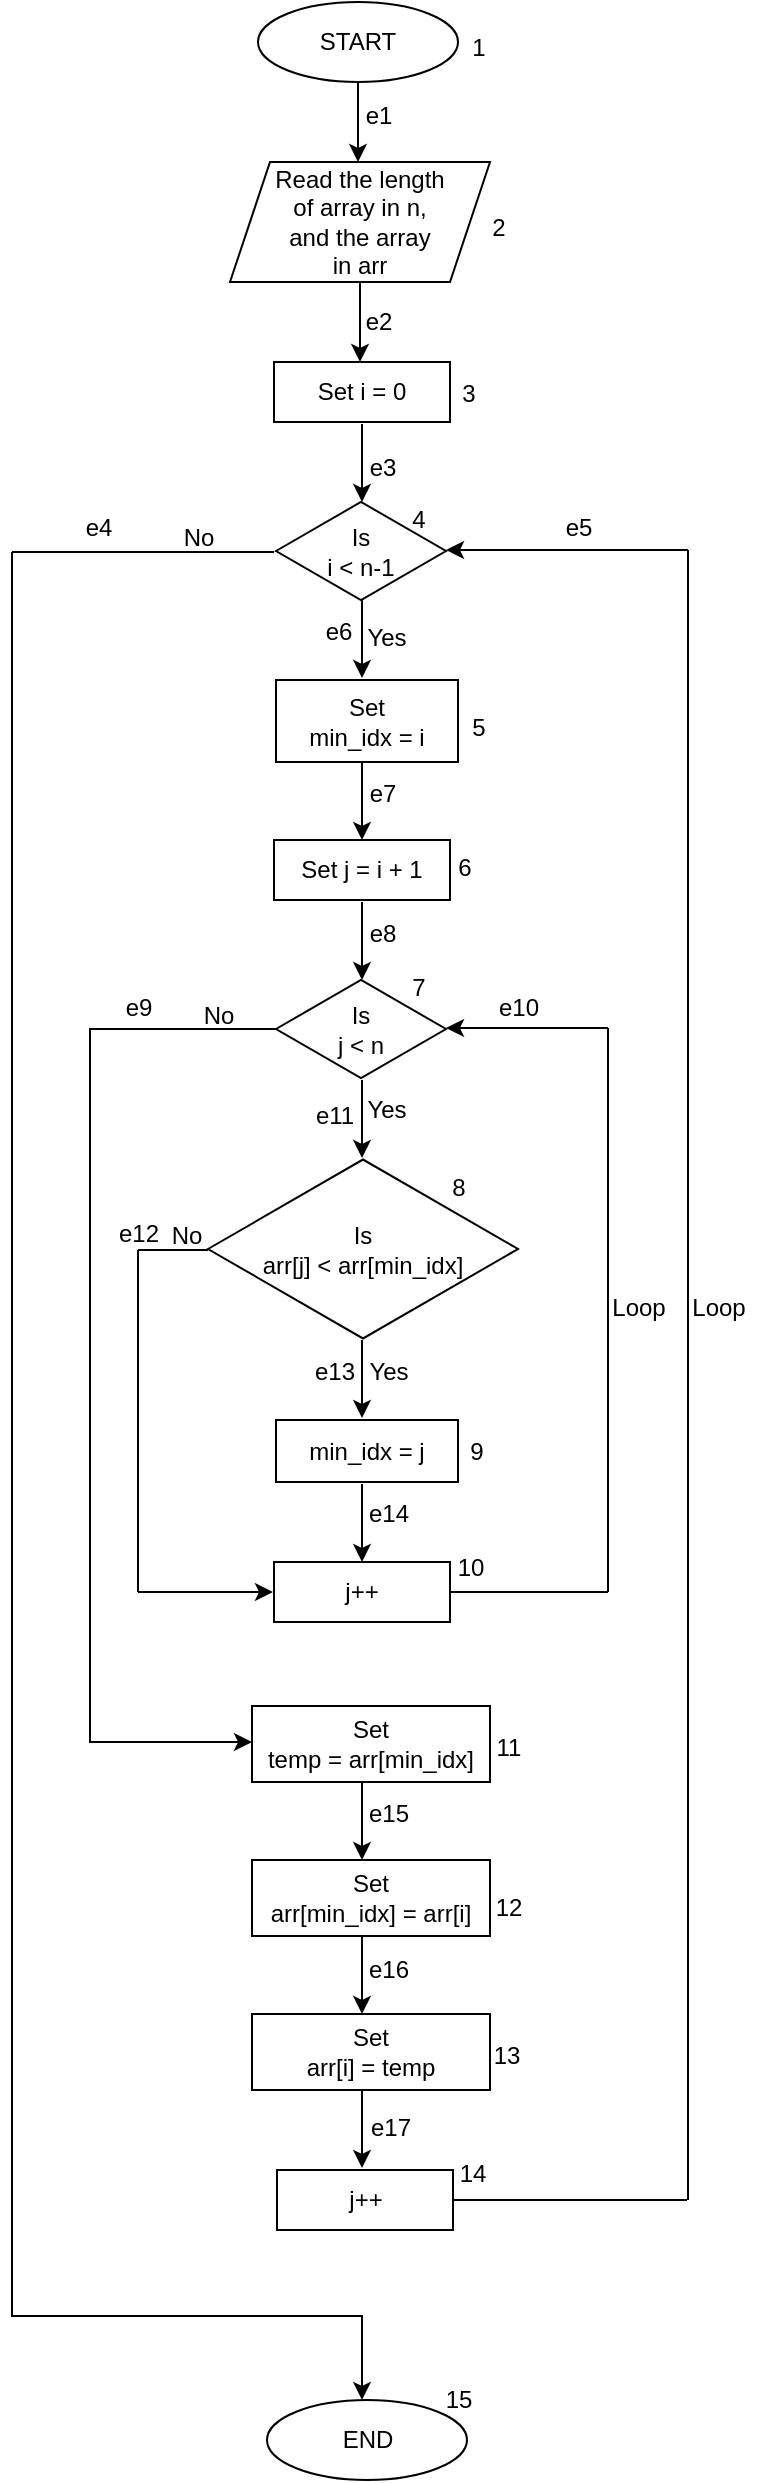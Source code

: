 <mxfile version="22.0.8" type="device">
  <diagram id="C5RBs43oDa-KdzZeNtuy" name="Page-1">
    <mxGraphModel dx="880" dy="484" grid="1" gridSize="10" guides="1" tooltips="1" connect="1" arrows="1" fold="1" page="1" pageScale="1" pageWidth="827" pageHeight="1169" math="0" shadow="0">
      <root>
        <mxCell id="WIyWlLk6GJQsqaUBKTNV-0" />
        <mxCell id="WIyWlLk6GJQsqaUBKTNV-1" parent="WIyWlLk6GJQsqaUBKTNV-0" />
        <mxCell id="k977jamux4XJl_YSITcb-2" style="edgeStyle=orthogonalEdgeStyle;rounded=0;orthogonalLoop=1;jettySize=auto;html=1;exitX=0.5;exitY=1;exitDx=0;exitDy=0;" parent="WIyWlLk6GJQsqaUBKTNV-1" source="k977jamux4XJl_YSITcb-0" edge="1">
          <mxGeometry relative="1" as="geometry">
            <mxPoint x="390" y="130" as="targetPoint" />
          </mxGeometry>
        </mxCell>
        <mxCell id="k977jamux4XJl_YSITcb-0" value="START" style="ellipse;whiteSpace=wrap;html=1;" parent="WIyWlLk6GJQsqaUBKTNV-1" vertex="1">
          <mxGeometry x="340" y="50" width="100" height="40" as="geometry" />
        </mxCell>
        <mxCell id="k977jamux4XJl_YSITcb-4" style="edgeStyle=orthogonalEdgeStyle;rounded=0;orthogonalLoop=1;jettySize=auto;html=1;exitX=0.5;exitY=1;exitDx=0;exitDy=0;" parent="WIyWlLk6GJQsqaUBKTNV-1" source="k977jamux4XJl_YSITcb-3" edge="1">
          <mxGeometry relative="1" as="geometry">
            <mxPoint x="391" y="230" as="targetPoint" />
          </mxGeometry>
        </mxCell>
        <mxCell id="k977jamux4XJl_YSITcb-3" value="Read the length&lt;br&gt;of array in n,&lt;br&gt;and the array&lt;br&gt;in arr" style="shape=parallelogram;perimeter=parallelogramPerimeter;whiteSpace=wrap;html=1;fixedSize=1;" parent="WIyWlLk6GJQsqaUBKTNV-1" vertex="1">
          <mxGeometry x="326" y="130" width="130" height="60" as="geometry" />
        </mxCell>
        <mxCell id="k977jamux4XJl_YSITcb-6" style="edgeStyle=orthogonalEdgeStyle;rounded=0;orthogonalLoop=1;jettySize=auto;html=1;exitX=0.5;exitY=1;exitDx=0;exitDy=0;" parent="WIyWlLk6GJQsqaUBKTNV-1" edge="1">
          <mxGeometry relative="1" as="geometry">
            <mxPoint x="392" y="300" as="targetPoint" />
            <mxPoint x="392" y="261" as="sourcePoint" />
          </mxGeometry>
        </mxCell>
        <mxCell id="k977jamux4XJl_YSITcb-5" value="Set i = 0" style="rounded=0;whiteSpace=wrap;html=1;" parent="WIyWlLk6GJQsqaUBKTNV-1" vertex="1">
          <mxGeometry x="348" y="230" width="88" height="30" as="geometry" />
        </mxCell>
        <mxCell id="k977jamux4XJl_YSITcb-7" value="Is&lt;br&gt;i &amp;lt; n-1" style="html=1;whiteSpace=wrap;aspect=fixed;shape=isoRectangle;" parent="WIyWlLk6GJQsqaUBKTNV-1" vertex="1">
          <mxGeometry x="349" y="299" width="85" height="51" as="geometry" />
        </mxCell>
        <mxCell id="k977jamux4XJl_YSITcb-8" value="Set&lt;br&gt;min_idx = i" style="rounded=0;whiteSpace=wrap;html=1;" parent="WIyWlLk6GJQsqaUBKTNV-1" vertex="1">
          <mxGeometry x="349" y="389" width="91" height="41" as="geometry" />
        </mxCell>
        <mxCell id="k977jamux4XJl_YSITcb-11" style="edgeStyle=orthogonalEdgeStyle;rounded=0;orthogonalLoop=1;jettySize=auto;html=1;exitX=0.5;exitY=1;exitDx=0;exitDy=0;" parent="WIyWlLk6GJQsqaUBKTNV-1" edge="1">
          <mxGeometry relative="1" as="geometry">
            <mxPoint x="392" y="388" as="targetPoint" />
            <mxPoint x="392" y="349" as="sourcePoint" />
          </mxGeometry>
        </mxCell>
        <mxCell id="k977jamux4XJl_YSITcb-12" style="edgeStyle=orthogonalEdgeStyle;rounded=0;orthogonalLoop=1;jettySize=auto;html=1;exitX=0.5;exitY=1;exitDx=0;exitDy=0;" parent="WIyWlLk6GJQsqaUBKTNV-1" edge="1">
          <mxGeometry relative="1" as="geometry">
            <mxPoint x="392" y="469" as="targetPoint" />
            <mxPoint x="392" y="430" as="sourcePoint" />
          </mxGeometry>
        </mxCell>
        <mxCell id="k977jamux4XJl_YSITcb-13" value="Set j = i + 1" style="rounded=0;whiteSpace=wrap;html=1;" parent="WIyWlLk6GJQsqaUBKTNV-1" vertex="1">
          <mxGeometry x="348" y="469" width="88" height="30" as="geometry" />
        </mxCell>
        <mxCell id="k977jamux4XJl_YSITcb-17" style="edgeStyle=orthogonalEdgeStyle;rounded=0;orthogonalLoop=1;jettySize=auto;html=1;exitX=0.5;exitY=1;exitDx=0;exitDy=0;" parent="WIyWlLk6GJQsqaUBKTNV-1" edge="1">
          <mxGeometry relative="1" as="geometry">
            <mxPoint x="392" y="539" as="targetPoint" />
            <mxPoint x="392" y="500" as="sourcePoint" />
          </mxGeometry>
        </mxCell>
        <mxCell id="k977jamux4XJl_YSITcb-18" value="Is&lt;br&gt;j &amp;lt; n" style="html=1;whiteSpace=wrap;aspect=fixed;shape=isoRectangle;" parent="WIyWlLk6GJQsqaUBKTNV-1" vertex="1">
          <mxGeometry x="349" y="538" width="85" height="51" as="geometry" />
        </mxCell>
        <mxCell id="k977jamux4XJl_YSITcb-19" style="edgeStyle=orthogonalEdgeStyle;rounded=0;orthogonalLoop=1;jettySize=auto;html=1;exitX=0.5;exitY=1;exitDx=0;exitDy=0;" parent="WIyWlLk6GJQsqaUBKTNV-1" edge="1">
          <mxGeometry relative="1" as="geometry">
            <mxPoint x="392" y="628" as="targetPoint" />
            <mxPoint x="392" y="589" as="sourcePoint" />
          </mxGeometry>
        </mxCell>
        <mxCell id="k977jamux4XJl_YSITcb-20" value="Is&lt;br&gt;arr[j] &amp;lt; arr[min_idx]" style="html=1;whiteSpace=wrap;aspect=fixed;shape=isoRectangle;" parent="WIyWlLk6GJQsqaUBKTNV-1" vertex="1">
          <mxGeometry x="315" y="627" width="155" height="93" as="geometry" />
        </mxCell>
        <mxCell id="k977jamux4XJl_YSITcb-21" value="min_idx = j" style="rounded=0;whiteSpace=wrap;html=1;" parent="WIyWlLk6GJQsqaUBKTNV-1" vertex="1">
          <mxGeometry x="349" y="759" width="91" height="31" as="geometry" />
        </mxCell>
        <mxCell id="k977jamux4XJl_YSITcb-22" style="edgeStyle=orthogonalEdgeStyle;rounded=0;orthogonalLoop=1;jettySize=auto;html=1;exitX=0.5;exitY=1;exitDx=0;exitDy=0;" parent="WIyWlLk6GJQsqaUBKTNV-1" edge="1">
          <mxGeometry relative="1" as="geometry">
            <mxPoint x="392" y="758" as="targetPoint" />
            <mxPoint x="392" y="719" as="sourcePoint" />
          </mxGeometry>
        </mxCell>
        <mxCell id="k977jamux4XJl_YSITcb-23" style="edgeStyle=orthogonalEdgeStyle;rounded=0;orthogonalLoop=1;jettySize=auto;html=1;exitX=0.5;exitY=1;exitDx=0;exitDy=0;" parent="WIyWlLk6GJQsqaUBKTNV-1" edge="1">
          <mxGeometry relative="1" as="geometry">
            <mxPoint x="392" y="830" as="targetPoint" />
            <mxPoint x="392" y="791" as="sourcePoint" />
          </mxGeometry>
        </mxCell>
        <mxCell id="k977jamux4XJl_YSITcb-24" value="j++" style="rounded=0;whiteSpace=wrap;html=1;" parent="WIyWlLk6GJQsqaUBKTNV-1" vertex="1">
          <mxGeometry x="348" y="830" width="88" height="30" as="geometry" />
        </mxCell>
        <mxCell id="k977jamux4XJl_YSITcb-25" value="Set&lt;br&gt;temp = arr[min_idx]" style="rounded=0;whiteSpace=wrap;html=1;" parent="WIyWlLk6GJQsqaUBKTNV-1" vertex="1">
          <mxGeometry x="337" y="902" width="119" height="38" as="geometry" />
        </mxCell>
        <mxCell id="k977jamux4XJl_YSITcb-26" style="edgeStyle=orthogonalEdgeStyle;rounded=0;orthogonalLoop=1;jettySize=auto;html=1;exitX=0.5;exitY=1;exitDx=0;exitDy=0;" parent="WIyWlLk6GJQsqaUBKTNV-1" edge="1">
          <mxGeometry relative="1" as="geometry">
            <mxPoint x="392" y="979" as="targetPoint" />
            <mxPoint x="392" y="940" as="sourcePoint" />
          </mxGeometry>
        </mxCell>
        <mxCell id="k977jamux4XJl_YSITcb-27" value="Set&lt;br&gt;arr[min_idx] = arr[i]" style="rounded=0;whiteSpace=wrap;html=1;" parent="WIyWlLk6GJQsqaUBKTNV-1" vertex="1">
          <mxGeometry x="337" y="979" width="119" height="38" as="geometry" />
        </mxCell>
        <mxCell id="k977jamux4XJl_YSITcb-28" style="edgeStyle=orthogonalEdgeStyle;rounded=0;orthogonalLoop=1;jettySize=auto;html=1;exitX=0.5;exitY=1;exitDx=0;exitDy=0;" parent="WIyWlLk6GJQsqaUBKTNV-1" edge="1">
          <mxGeometry relative="1" as="geometry">
            <mxPoint x="392" y="1056" as="targetPoint" />
            <mxPoint x="392" y="1017" as="sourcePoint" />
          </mxGeometry>
        </mxCell>
        <mxCell id="k977jamux4XJl_YSITcb-29" value="Set&lt;br&gt;arr[i] = temp" style="rounded=0;whiteSpace=wrap;html=1;" parent="WIyWlLk6GJQsqaUBKTNV-1" vertex="1">
          <mxGeometry x="337" y="1056" width="119" height="38" as="geometry" />
        </mxCell>
        <mxCell id="k977jamux4XJl_YSITcb-30" style="edgeStyle=orthogonalEdgeStyle;rounded=0;orthogonalLoop=1;jettySize=auto;html=1;exitX=0.5;exitY=1;exitDx=0;exitDy=0;" parent="WIyWlLk6GJQsqaUBKTNV-1" edge="1">
          <mxGeometry relative="1" as="geometry">
            <mxPoint x="392" y="1133" as="targetPoint" />
            <mxPoint x="392" y="1094" as="sourcePoint" />
          </mxGeometry>
        </mxCell>
        <mxCell id="k977jamux4XJl_YSITcb-31" value="j++" style="rounded=0;whiteSpace=wrap;html=1;" parent="WIyWlLk6GJQsqaUBKTNV-1" vertex="1">
          <mxGeometry x="349.5" y="1134" width="88" height="30" as="geometry" />
        </mxCell>
        <mxCell id="k977jamux4XJl_YSITcb-34" value="" style="line;strokeWidth=1;html=1;" parent="WIyWlLk6GJQsqaUBKTNV-1" vertex="1">
          <mxGeometry x="280" y="668" width="35" height="12" as="geometry" />
        </mxCell>
        <mxCell id="k977jamux4XJl_YSITcb-36" value="" style="line;strokeWidth=1;direction=south;html=1;" parent="WIyWlLk6GJQsqaUBKTNV-1" vertex="1">
          <mxGeometry x="275" y="674" width="10" height="171" as="geometry" />
        </mxCell>
        <mxCell id="k977jamux4XJl_YSITcb-38" value="" style="edgeStyle=none;orthogonalLoop=1;jettySize=auto;html=1;rounded=0;" parent="WIyWlLk6GJQsqaUBKTNV-1" edge="1">
          <mxGeometry width="100" relative="1" as="geometry">
            <mxPoint x="280" y="845" as="sourcePoint" />
            <mxPoint x="347.5" y="845" as="targetPoint" />
            <Array as="points" />
          </mxGeometry>
        </mxCell>
        <mxCell id="k977jamux4XJl_YSITcb-39" value="" style="edgeStyle=none;orthogonalLoop=1;jettySize=auto;html=1;rounded=0;" parent="WIyWlLk6GJQsqaUBKTNV-1" edge="1">
          <mxGeometry width="100" relative="1" as="geometry">
            <mxPoint x="515" y="563" as="sourcePoint" />
            <mxPoint x="434" y="563" as="targetPoint" />
            <Array as="points" />
          </mxGeometry>
        </mxCell>
        <mxCell id="k977jamux4XJl_YSITcb-40" value="" style="line;strokeWidth=1;direction=south;html=1;" parent="WIyWlLk6GJQsqaUBKTNV-1" vertex="1">
          <mxGeometry x="510" y="563" width="10" height="282" as="geometry" />
        </mxCell>
        <mxCell id="k977jamux4XJl_YSITcb-41" value="" style="line;strokeWidth=1;html=1;" parent="WIyWlLk6GJQsqaUBKTNV-1" vertex="1">
          <mxGeometry x="436" y="839" width="79" height="12" as="geometry" />
        </mxCell>
        <mxCell id="k977jamux4XJl_YSITcb-42" value="" style="line;strokeWidth=1;direction=south;html=1;" parent="WIyWlLk6GJQsqaUBKTNV-1" vertex="1">
          <mxGeometry x="251" y="563" width="10" height="357" as="geometry" />
        </mxCell>
        <mxCell id="k977jamux4XJl_YSITcb-43" value="" style="line;strokeWidth=1;html=1;" parent="WIyWlLk6GJQsqaUBKTNV-1" vertex="1">
          <mxGeometry x="256" y="557.5" width="94" height="12" as="geometry" />
        </mxCell>
        <mxCell id="k977jamux4XJl_YSITcb-44" value="" style="edgeStyle=none;orthogonalLoop=1;jettySize=auto;html=1;rounded=0;" parent="WIyWlLk6GJQsqaUBKTNV-1" edge="1">
          <mxGeometry width="100" relative="1" as="geometry">
            <mxPoint x="255.5" y="920" as="sourcePoint" />
            <mxPoint x="337" y="920" as="targetPoint" />
            <Array as="points" />
          </mxGeometry>
        </mxCell>
        <mxCell id="k977jamux4XJl_YSITcb-45" value="END" style="ellipse;whiteSpace=wrap;html=1;" parent="WIyWlLk6GJQsqaUBKTNV-1" vertex="1">
          <mxGeometry x="344.5" y="1249" width="100" height="40" as="geometry" />
        </mxCell>
        <mxCell id="k977jamux4XJl_YSITcb-46" value="" style="line;strokeWidth=1;direction=south;html=1;" parent="WIyWlLk6GJQsqaUBKTNV-1" vertex="1">
          <mxGeometry x="212" y="325" width="10" height="882" as="geometry" />
        </mxCell>
        <mxCell id="k977jamux4XJl_YSITcb-47" value="" style="line;strokeWidth=1;html=1;" parent="WIyWlLk6GJQsqaUBKTNV-1" vertex="1">
          <mxGeometry x="216.5" y="1201" width="176" height="12" as="geometry" />
        </mxCell>
        <mxCell id="k977jamux4XJl_YSITcb-49" style="edgeStyle=orthogonalEdgeStyle;rounded=0;orthogonalLoop=1;jettySize=auto;html=1;exitX=0.5;exitY=1;exitDx=0;exitDy=0;" parent="WIyWlLk6GJQsqaUBKTNV-1" edge="1">
          <mxGeometry relative="1" as="geometry">
            <mxPoint x="392" y="1249" as="targetPoint" />
            <mxPoint x="392" y="1207" as="sourcePoint" />
          </mxGeometry>
        </mxCell>
        <mxCell id="k977jamux4XJl_YSITcb-50" value="" style="line;strokeWidth=1;html=1;" parent="WIyWlLk6GJQsqaUBKTNV-1" vertex="1">
          <mxGeometry x="217" y="319" width="131" height="12" as="geometry" />
        </mxCell>
        <mxCell id="k977jamux4XJl_YSITcb-51" value="" style="line;strokeWidth=1;direction=south;html=1;" parent="WIyWlLk6GJQsqaUBKTNV-1" vertex="1">
          <mxGeometry x="550" y="324" width="10" height="825" as="geometry" />
        </mxCell>
        <mxCell id="k977jamux4XJl_YSITcb-52" value="" style="edgeStyle=none;orthogonalLoop=1;jettySize=auto;html=1;rounded=0;" parent="WIyWlLk6GJQsqaUBKTNV-1" edge="1">
          <mxGeometry width="100" relative="1" as="geometry">
            <mxPoint x="555" y="324" as="sourcePoint" />
            <mxPoint x="434" y="324" as="targetPoint" />
            <Array as="points" />
          </mxGeometry>
        </mxCell>
        <mxCell id="k977jamux4XJl_YSITcb-53" value="" style="line;strokeWidth=1;html=1;" parent="WIyWlLk6GJQsqaUBKTNV-1" vertex="1">
          <mxGeometry x="437.5" y="1143" width="117" height="12" as="geometry" />
        </mxCell>
        <mxCell id="k977jamux4XJl_YSITcb-54" value="Yes" style="text;html=1;align=center;verticalAlign=middle;resizable=0;points=[];autosize=1;strokeColor=none;fillColor=none;" parent="WIyWlLk6GJQsqaUBKTNV-1" vertex="1">
          <mxGeometry x="384" y="353" width="40" height="30" as="geometry" />
        </mxCell>
        <mxCell id="k977jamux4XJl_YSITcb-55" value="No" style="text;html=1;align=center;verticalAlign=middle;resizable=0;points=[];autosize=1;strokeColor=none;fillColor=none;" parent="WIyWlLk6GJQsqaUBKTNV-1" vertex="1">
          <mxGeometry x="290" y="303" width="40" height="30" as="geometry" />
        </mxCell>
        <mxCell id="k977jamux4XJl_YSITcb-57" value="Yes" style="text;html=1;align=center;verticalAlign=middle;resizable=0;points=[];autosize=1;strokeColor=none;fillColor=none;" parent="WIyWlLk6GJQsqaUBKTNV-1" vertex="1">
          <mxGeometry x="384" y="589" width="40" height="30" as="geometry" />
        </mxCell>
        <mxCell id="k977jamux4XJl_YSITcb-59" value="No" style="text;html=1;align=center;verticalAlign=middle;resizable=0;points=[];autosize=1;strokeColor=none;fillColor=none;" parent="WIyWlLk6GJQsqaUBKTNV-1" vertex="1">
          <mxGeometry x="300" y="542" width="40" height="30" as="geometry" />
        </mxCell>
        <mxCell id="k977jamux4XJl_YSITcb-60" value="Yes" style="text;html=1;align=center;verticalAlign=middle;resizable=0;points=[];autosize=1;strokeColor=none;fillColor=none;" parent="WIyWlLk6GJQsqaUBKTNV-1" vertex="1">
          <mxGeometry x="385" y="720" width="40" height="30" as="geometry" />
        </mxCell>
        <mxCell id="k977jamux4XJl_YSITcb-61" value="No" style="text;html=1;align=center;verticalAlign=middle;resizable=0;points=[];autosize=1;strokeColor=none;fillColor=none;" parent="WIyWlLk6GJQsqaUBKTNV-1" vertex="1">
          <mxGeometry x="284" y="652" width="40" height="30" as="geometry" />
        </mxCell>
        <mxCell id="k977jamux4XJl_YSITcb-62" value="Loop" style="text;html=1;align=center;verticalAlign=middle;resizable=0;points=[];autosize=1;strokeColor=none;fillColor=none;" parent="WIyWlLk6GJQsqaUBKTNV-1" vertex="1">
          <mxGeometry x="505" y="688" width="50" height="30" as="geometry" />
        </mxCell>
        <mxCell id="k977jamux4XJl_YSITcb-63" value="Loop" style="text;html=1;align=center;verticalAlign=middle;resizable=0;points=[];autosize=1;strokeColor=none;fillColor=none;" parent="WIyWlLk6GJQsqaUBKTNV-1" vertex="1">
          <mxGeometry x="545" y="688" width="50" height="30" as="geometry" />
        </mxCell>
        <mxCell id="KI02s_OytgTkkjkGD3mK-0" value="1" style="text;html=1;align=center;verticalAlign=middle;resizable=0;points=[];autosize=1;strokeColor=none;fillColor=none;" vertex="1" parent="WIyWlLk6GJQsqaUBKTNV-1">
          <mxGeometry x="435" y="58" width="30" height="30" as="geometry" />
        </mxCell>
        <mxCell id="KI02s_OytgTkkjkGD3mK-1" value="2" style="text;html=1;align=center;verticalAlign=middle;resizable=0;points=[];autosize=1;strokeColor=none;fillColor=none;" vertex="1" parent="WIyWlLk6GJQsqaUBKTNV-1">
          <mxGeometry x="445" y="148" width="30" height="30" as="geometry" />
        </mxCell>
        <mxCell id="KI02s_OytgTkkjkGD3mK-2" value="3" style="text;html=1;align=center;verticalAlign=middle;resizable=0;points=[];autosize=1;strokeColor=none;fillColor=none;" vertex="1" parent="WIyWlLk6GJQsqaUBKTNV-1">
          <mxGeometry x="430" y="231" width="30" height="30" as="geometry" />
        </mxCell>
        <mxCell id="KI02s_OytgTkkjkGD3mK-3" value="e1" style="text;html=1;align=center;verticalAlign=middle;resizable=0;points=[];autosize=1;strokeColor=none;fillColor=none;" vertex="1" parent="WIyWlLk6GJQsqaUBKTNV-1">
          <mxGeometry x="380" y="92" width="40" height="30" as="geometry" />
        </mxCell>
        <mxCell id="KI02s_OytgTkkjkGD3mK-4" value="e2" style="text;html=1;align=center;verticalAlign=middle;resizable=0;points=[];autosize=1;strokeColor=none;fillColor=none;" vertex="1" parent="WIyWlLk6GJQsqaUBKTNV-1">
          <mxGeometry x="380" y="195" width="40" height="30" as="geometry" />
        </mxCell>
        <mxCell id="KI02s_OytgTkkjkGD3mK-5" value="e3" style="text;html=1;align=center;verticalAlign=middle;resizable=0;points=[];autosize=1;strokeColor=none;fillColor=none;" vertex="1" parent="WIyWlLk6GJQsqaUBKTNV-1">
          <mxGeometry x="382" y="268" width="40" height="30" as="geometry" />
        </mxCell>
        <mxCell id="KI02s_OytgTkkjkGD3mK-6" value="4" style="text;html=1;align=center;verticalAlign=middle;resizable=0;points=[];autosize=1;strokeColor=none;fillColor=none;" vertex="1" parent="WIyWlLk6GJQsqaUBKTNV-1">
          <mxGeometry x="405" y="294" width="30" height="30" as="geometry" />
        </mxCell>
        <mxCell id="KI02s_OytgTkkjkGD3mK-7" value="5" style="text;html=1;align=center;verticalAlign=middle;resizable=0;points=[];autosize=1;strokeColor=none;fillColor=none;" vertex="1" parent="WIyWlLk6GJQsqaUBKTNV-1">
          <mxGeometry x="435" y="398" width="30" height="30" as="geometry" />
        </mxCell>
        <mxCell id="KI02s_OytgTkkjkGD3mK-8" value="6" style="text;html=1;align=center;verticalAlign=middle;resizable=0;points=[];autosize=1;strokeColor=none;fillColor=none;" vertex="1" parent="WIyWlLk6GJQsqaUBKTNV-1">
          <mxGeometry x="428" y="468" width="30" height="30" as="geometry" />
        </mxCell>
        <mxCell id="KI02s_OytgTkkjkGD3mK-9" value="7" style="text;html=1;align=center;verticalAlign=middle;resizable=0;points=[];autosize=1;strokeColor=none;fillColor=none;" vertex="1" parent="WIyWlLk6GJQsqaUBKTNV-1">
          <mxGeometry x="405" y="528" width="30" height="30" as="geometry" />
        </mxCell>
        <mxCell id="KI02s_OytgTkkjkGD3mK-10" value="8" style="text;html=1;align=center;verticalAlign=middle;resizable=0;points=[];autosize=1;strokeColor=none;fillColor=none;" vertex="1" parent="WIyWlLk6GJQsqaUBKTNV-1">
          <mxGeometry x="425" y="628" width="30" height="30" as="geometry" />
        </mxCell>
        <mxCell id="KI02s_OytgTkkjkGD3mK-11" value="9" style="text;html=1;align=center;verticalAlign=middle;resizable=0;points=[];autosize=1;strokeColor=none;fillColor=none;" vertex="1" parent="WIyWlLk6GJQsqaUBKTNV-1">
          <mxGeometry x="434" y="760" width="30" height="30" as="geometry" />
        </mxCell>
        <mxCell id="KI02s_OytgTkkjkGD3mK-12" value="10" style="text;html=1;align=center;verticalAlign=middle;resizable=0;points=[];autosize=1;strokeColor=none;fillColor=none;" vertex="1" parent="WIyWlLk6GJQsqaUBKTNV-1">
          <mxGeometry x="426" y="818" width="40" height="30" as="geometry" />
        </mxCell>
        <mxCell id="KI02s_OytgTkkjkGD3mK-13" value="11" style="text;html=1;align=center;verticalAlign=middle;resizable=0;points=[];autosize=1;strokeColor=none;fillColor=none;" vertex="1" parent="WIyWlLk6GJQsqaUBKTNV-1">
          <mxGeometry x="445" y="908" width="40" height="30" as="geometry" />
        </mxCell>
        <mxCell id="KI02s_OytgTkkjkGD3mK-14" value="12" style="text;html=1;align=center;verticalAlign=middle;resizable=0;points=[];autosize=1;strokeColor=none;fillColor=none;" vertex="1" parent="WIyWlLk6GJQsqaUBKTNV-1">
          <mxGeometry x="445" y="988" width="40" height="30" as="geometry" />
        </mxCell>
        <mxCell id="KI02s_OytgTkkjkGD3mK-15" value="13" style="text;html=1;align=center;verticalAlign=middle;resizable=0;points=[];autosize=1;strokeColor=none;fillColor=none;" vertex="1" parent="WIyWlLk6GJQsqaUBKTNV-1">
          <mxGeometry x="444" y="1062" width="40" height="30" as="geometry" />
        </mxCell>
        <mxCell id="KI02s_OytgTkkjkGD3mK-16" value="14" style="text;html=1;align=center;verticalAlign=middle;resizable=0;points=[];autosize=1;strokeColor=none;fillColor=none;" vertex="1" parent="WIyWlLk6GJQsqaUBKTNV-1">
          <mxGeometry x="427" y="1121" width="40" height="30" as="geometry" />
        </mxCell>
        <mxCell id="KI02s_OytgTkkjkGD3mK-17" value="15" style="text;html=1;align=center;verticalAlign=middle;resizable=0;points=[];autosize=1;strokeColor=none;fillColor=none;" vertex="1" parent="WIyWlLk6GJQsqaUBKTNV-1">
          <mxGeometry x="420" y="1234" width="40" height="30" as="geometry" />
        </mxCell>
        <mxCell id="KI02s_OytgTkkjkGD3mK-18" value="e4" style="text;html=1;align=center;verticalAlign=middle;resizable=0;points=[];autosize=1;strokeColor=none;fillColor=none;" vertex="1" parent="WIyWlLk6GJQsqaUBKTNV-1">
          <mxGeometry x="240" y="298" width="40" height="30" as="geometry" />
        </mxCell>
        <mxCell id="KI02s_OytgTkkjkGD3mK-19" value="e5" style="text;html=1;align=center;verticalAlign=middle;resizable=0;points=[];autosize=1;strokeColor=none;fillColor=none;" vertex="1" parent="WIyWlLk6GJQsqaUBKTNV-1">
          <mxGeometry x="480" y="298" width="40" height="30" as="geometry" />
        </mxCell>
        <mxCell id="KI02s_OytgTkkjkGD3mK-20" value="e6" style="text;html=1;align=center;verticalAlign=middle;resizable=0;points=[];autosize=1;strokeColor=none;fillColor=none;" vertex="1" parent="WIyWlLk6GJQsqaUBKTNV-1">
          <mxGeometry x="360" y="350" width="40" height="30" as="geometry" />
        </mxCell>
        <mxCell id="KI02s_OytgTkkjkGD3mK-21" value="e7" style="text;html=1;align=center;verticalAlign=middle;resizable=0;points=[];autosize=1;strokeColor=none;fillColor=none;" vertex="1" parent="WIyWlLk6GJQsqaUBKTNV-1">
          <mxGeometry x="382" y="431" width="40" height="30" as="geometry" />
        </mxCell>
        <mxCell id="KI02s_OytgTkkjkGD3mK-22" value="e8" style="text;html=1;align=center;verticalAlign=middle;resizable=0;points=[];autosize=1;strokeColor=none;fillColor=none;" vertex="1" parent="WIyWlLk6GJQsqaUBKTNV-1">
          <mxGeometry x="382" y="501" width="40" height="30" as="geometry" />
        </mxCell>
        <mxCell id="KI02s_OytgTkkjkGD3mK-23" value="e9" style="text;html=1;align=center;verticalAlign=middle;resizable=0;points=[];autosize=1;strokeColor=none;fillColor=none;" vertex="1" parent="WIyWlLk6GJQsqaUBKTNV-1">
          <mxGeometry x="260" y="538" width="40" height="30" as="geometry" />
        </mxCell>
        <mxCell id="KI02s_OytgTkkjkGD3mK-24" value="e10" style="text;html=1;align=center;verticalAlign=middle;resizable=0;points=[];autosize=1;strokeColor=none;fillColor=none;" vertex="1" parent="WIyWlLk6GJQsqaUBKTNV-1">
          <mxGeometry x="450" y="538" width="40" height="30" as="geometry" />
        </mxCell>
        <mxCell id="KI02s_OytgTkkjkGD3mK-25" value="e11" style="text;html=1;align=center;verticalAlign=middle;resizable=0;points=[];autosize=1;strokeColor=none;fillColor=none;" vertex="1" parent="WIyWlLk6GJQsqaUBKTNV-1">
          <mxGeometry x="358" y="592" width="40" height="30" as="geometry" />
        </mxCell>
        <mxCell id="KI02s_OytgTkkjkGD3mK-27" value="e12" style="text;html=1;align=center;verticalAlign=middle;resizable=0;points=[];autosize=1;strokeColor=none;fillColor=none;" vertex="1" parent="WIyWlLk6GJQsqaUBKTNV-1">
          <mxGeometry x="260" y="651" width="40" height="30" as="geometry" />
        </mxCell>
        <mxCell id="KI02s_OytgTkkjkGD3mK-28" value="e13" style="text;html=1;align=center;verticalAlign=middle;resizable=0;points=[];autosize=1;strokeColor=none;fillColor=none;" vertex="1" parent="WIyWlLk6GJQsqaUBKTNV-1">
          <mxGeometry x="358" y="720" width="40" height="30" as="geometry" />
        </mxCell>
        <mxCell id="KI02s_OytgTkkjkGD3mK-29" value="e14" style="text;html=1;align=center;verticalAlign=middle;resizable=0;points=[];autosize=1;strokeColor=none;fillColor=none;" vertex="1" parent="WIyWlLk6GJQsqaUBKTNV-1">
          <mxGeometry x="385" y="791" width="40" height="30" as="geometry" />
        </mxCell>
        <mxCell id="KI02s_OytgTkkjkGD3mK-30" value="e15" style="text;html=1;align=center;verticalAlign=middle;resizable=0;points=[];autosize=1;strokeColor=none;fillColor=none;" vertex="1" parent="WIyWlLk6GJQsqaUBKTNV-1">
          <mxGeometry x="385" y="941" width="40" height="30" as="geometry" />
        </mxCell>
        <mxCell id="KI02s_OytgTkkjkGD3mK-31" value="e16" style="text;html=1;align=center;verticalAlign=middle;resizable=0;points=[];autosize=1;strokeColor=none;fillColor=none;" vertex="1" parent="WIyWlLk6GJQsqaUBKTNV-1">
          <mxGeometry x="385" y="1019" width="40" height="30" as="geometry" />
        </mxCell>
        <mxCell id="KI02s_OytgTkkjkGD3mK-32" value="e17" style="text;html=1;align=center;verticalAlign=middle;resizable=0;points=[];autosize=1;strokeColor=none;fillColor=none;" vertex="1" parent="WIyWlLk6GJQsqaUBKTNV-1">
          <mxGeometry x="386" y="1098" width="40" height="30" as="geometry" />
        </mxCell>
      </root>
    </mxGraphModel>
  </diagram>
</mxfile>
